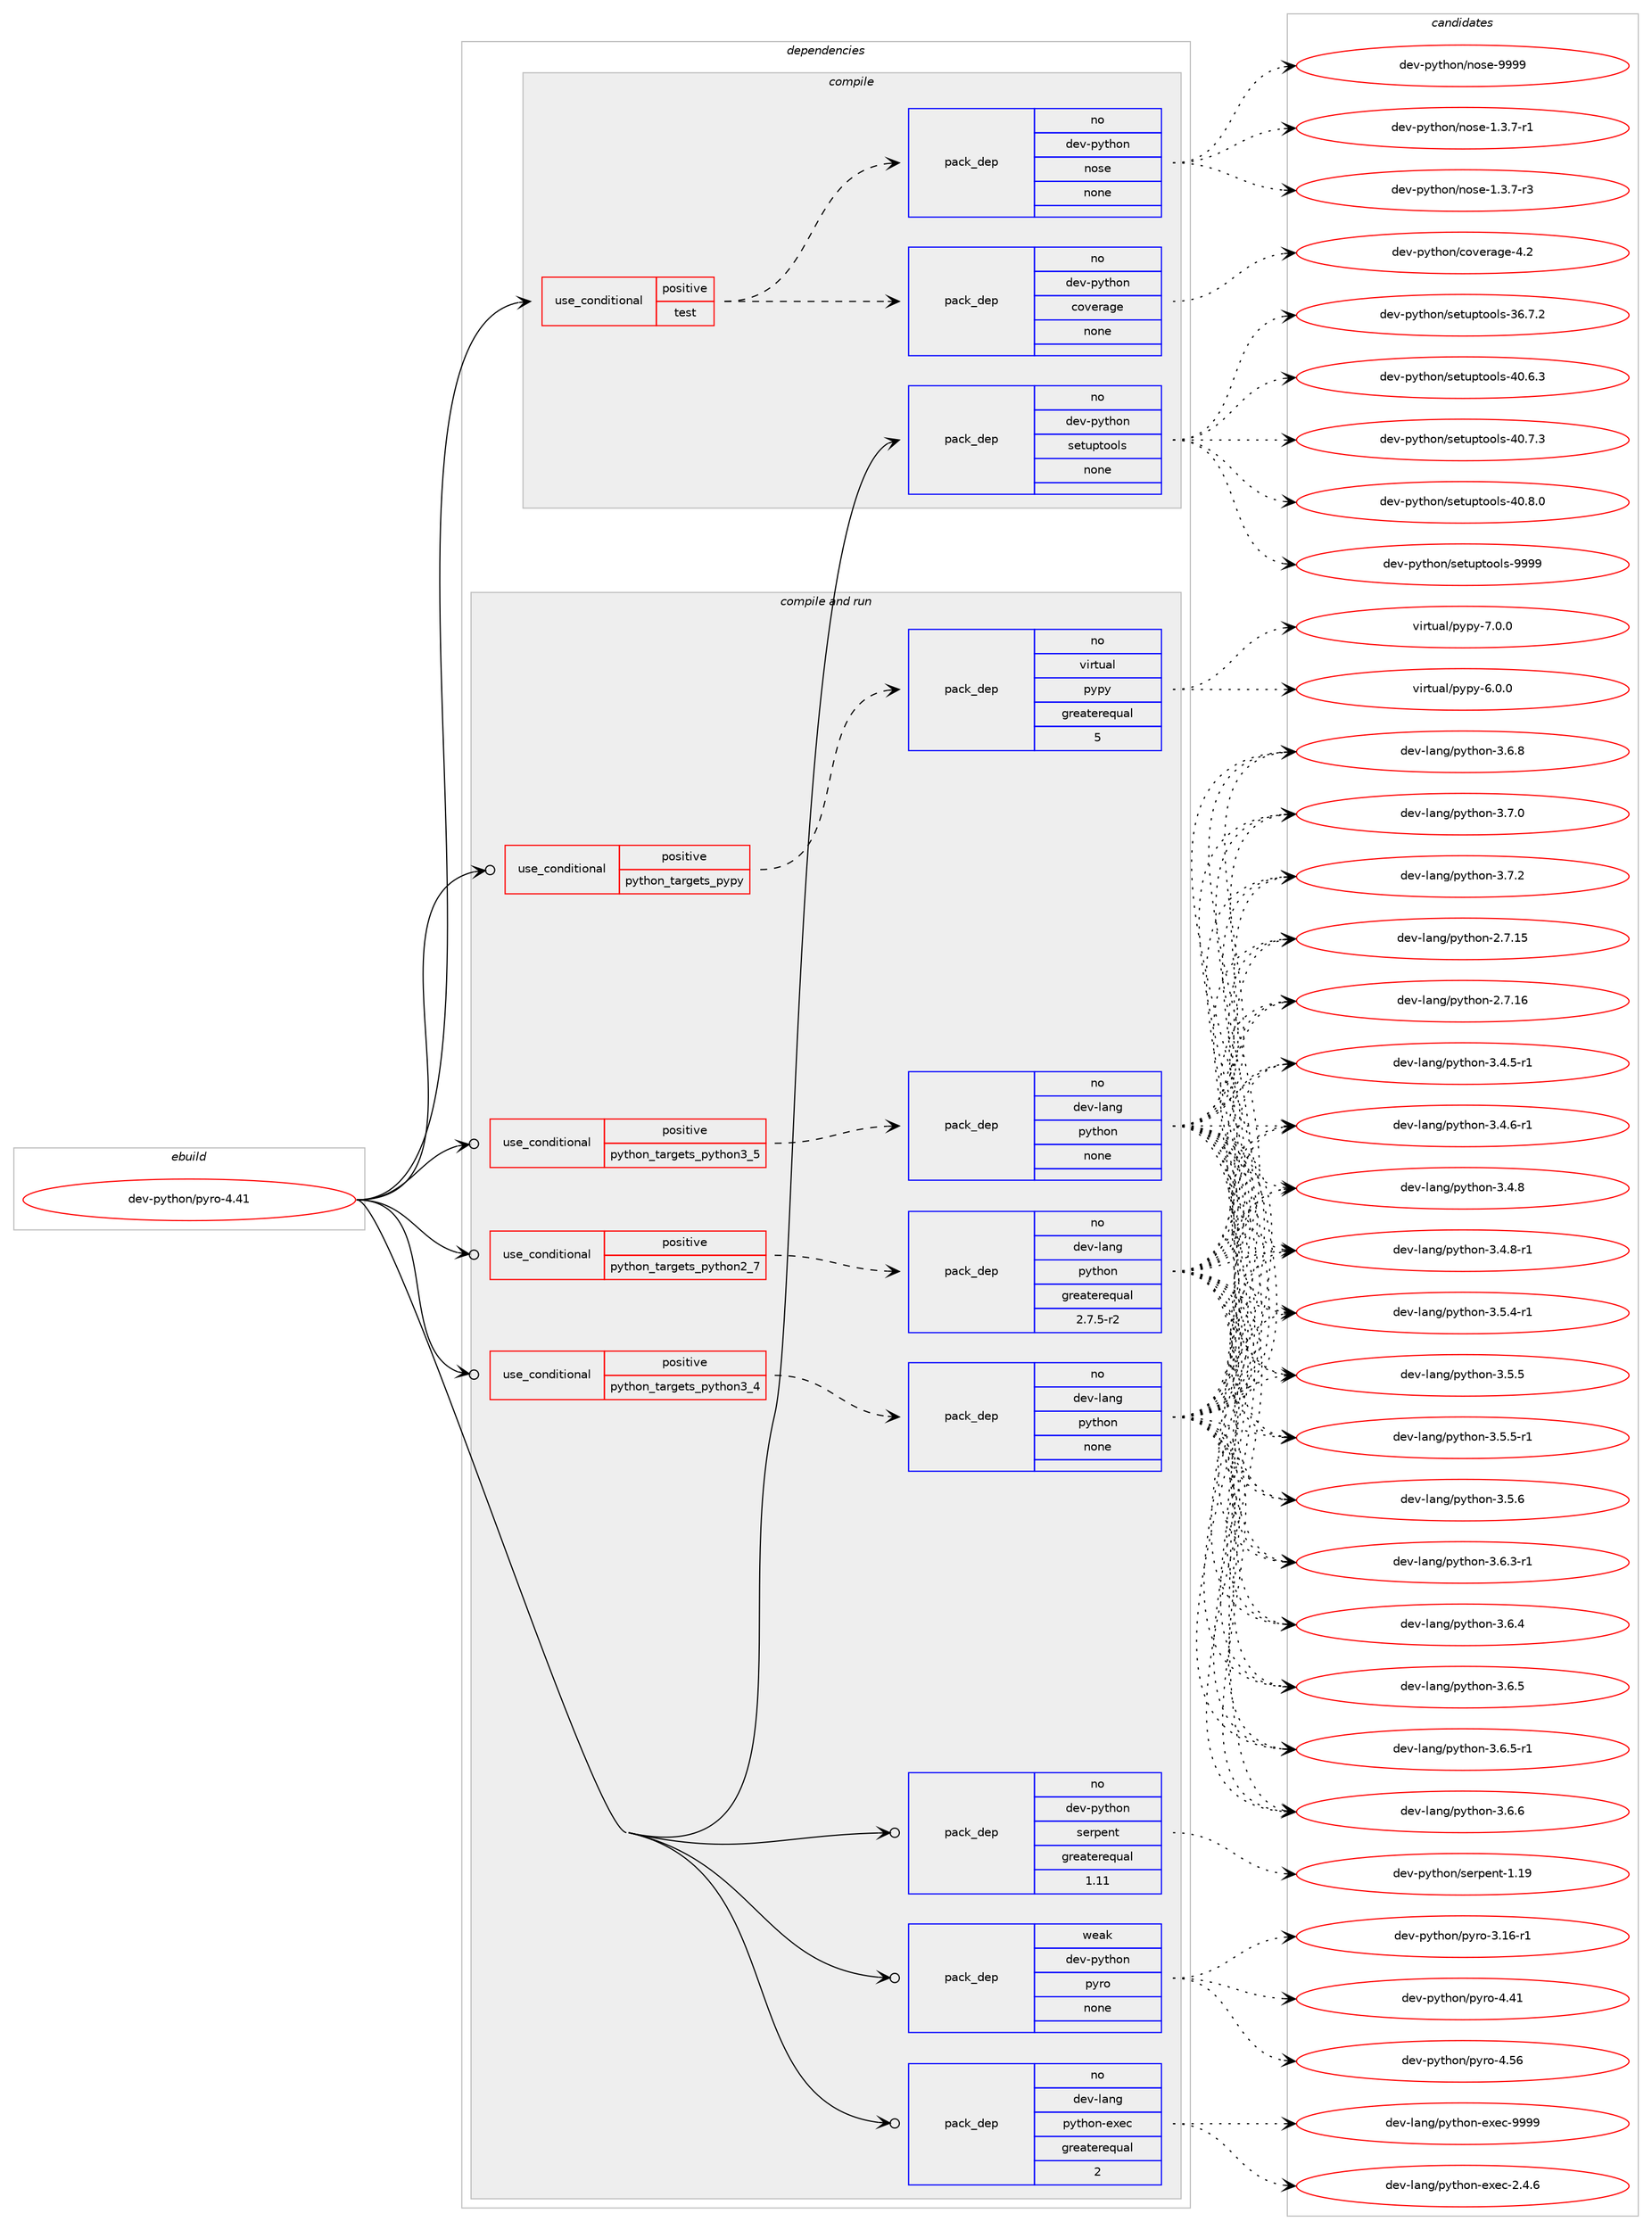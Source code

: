 digraph prolog {

# *************
# Graph options
# *************

newrank=true;
concentrate=true;
compound=true;
graph [rankdir=LR,fontname=Helvetica,fontsize=10,ranksep=1.5];#, ranksep=2.5, nodesep=0.2];
edge  [arrowhead=vee];
node  [fontname=Helvetica,fontsize=10];

# **********
# The ebuild
# **********

subgraph cluster_leftcol {
color=gray;
rank=same;
label=<<i>ebuild</i>>;
id [label="dev-python/pyro-4.41", color=red, width=4, href="../dev-python/pyro-4.41.svg"];
}

# ****************
# The dependencies
# ****************

subgraph cluster_midcol {
color=gray;
label=<<i>dependencies</i>>;
subgraph cluster_compile {
fillcolor="#eeeeee";
style=filled;
label=<<i>compile</i>>;
subgraph cond381674 {
dependency1431967 [label=<<TABLE BORDER="0" CELLBORDER="1" CELLSPACING="0" CELLPADDING="4"><TR><TD ROWSPAN="3" CELLPADDING="10">use_conditional</TD></TR><TR><TD>positive</TD></TR><TR><TD>test</TD></TR></TABLE>>, shape=none, color=red];
subgraph pack1026953 {
dependency1431968 [label=<<TABLE BORDER="0" CELLBORDER="1" CELLSPACING="0" CELLPADDING="4" WIDTH="220"><TR><TD ROWSPAN="6" CELLPADDING="30">pack_dep</TD></TR><TR><TD WIDTH="110">no</TD></TR><TR><TD>dev-python</TD></TR><TR><TD>coverage</TD></TR><TR><TD>none</TD></TR><TR><TD></TD></TR></TABLE>>, shape=none, color=blue];
}
dependency1431967:e -> dependency1431968:w [weight=20,style="dashed",arrowhead="vee"];
subgraph pack1026954 {
dependency1431969 [label=<<TABLE BORDER="0" CELLBORDER="1" CELLSPACING="0" CELLPADDING="4" WIDTH="220"><TR><TD ROWSPAN="6" CELLPADDING="30">pack_dep</TD></TR><TR><TD WIDTH="110">no</TD></TR><TR><TD>dev-python</TD></TR><TR><TD>nose</TD></TR><TR><TD>none</TD></TR><TR><TD></TD></TR></TABLE>>, shape=none, color=blue];
}
dependency1431967:e -> dependency1431969:w [weight=20,style="dashed",arrowhead="vee"];
}
id:e -> dependency1431967:w [weight=20,style="solid",arrowhead="vee"];
subgraph pack1026955 {
dependency1431970 [label=<<TABLE BORDER="0" CELLBORDER="1" CELLSPACING="0" CELLPADDING="4" WIDTH="220"><TR><TD ROWSPAN="6" CELLPADDING="30">pack_dep</TD></TR><TR><TD WIDTH="110">no</TD></TR><TR><TD>dev-python</TD></TR><TR><TD>setuptools</TD></TR><TR><TD>none</TD></TR><TR><TD></TD></TR></TABLE>>, shape=none, color=blue];
}
id:e -> dependency1431970:w [weight=20,style="solid",arrowhead="vee"];
}
subgraph cluster_compileandrun {
fillcolor="#eeeeee";
style=filled;
label=<<i>compile and run</i>>;
subgraph cond381675 {
dependency1431971 [label=<<TABLE BORDER="0" CELLBORDER="1" CELLSPACING="0" CELLPADDING="4"><TR><TD ROWSPAN="3" CELLPADDING="10">use_conditional</TD></TR><TR><TD>positive</TD></TR><TR><TD>python_targets_pypy</TD></TR></TABLE>>, shape=none, color=red];
subgraph pack1026956 {
dependency1431972 [label=<<TABLE BORDER="0" CELLBORDER="1" CELLSPACING="0" CELLPADDING="4" WIDTH="220"><TR><TD ROWSPAN="6" CELLPADDING="30">pack_dep</TD></TR><TR><TD WIDTH="110">no</TD></TR><TR><TD>virtual</TD></TR><TR><TD>pypy</TD></TR><TR><TD>greaterequal</TD></TR><TR><TD>5</TD></TR></TABLE>>, shape=none, color=blue];
}
dependency1431971:e -> dependency1431972:w [weight=20,style="dashed",arrowhead="vee"];
}
id:e -> dependency1431971:w [weight=20,style="solid",arrowhead="odotvee"];
subgraph cond381676 {
dependency1431973 [label=<<TABLE BORDER="0" CELLBORDER="1" CELLSPACING="0" CELLPADDING="4"><TR><TD ROWSPAN="3" CELLPADDING="10">use_conditional</TD></TR><TR><TD>positive</TD></TR><TR><TD>python_targets_python2_7</TD></TR></TABLE>>, shape=none, color=red];
subgraph pack1026957 {
dependency1431974 [label=<<TABLE BORDER="0" CELLBORDER="1" CELLSPACING="0" CELLPADDING="4" WIDTH="220"><TR><TD ROWSPAN="6" CELLPADDING="30">pack_dep</TD></TR><TR><TD WIDTH="110">no</TD></TR><TR><TD>dev-lang</TD></TR><TR><TD>python</TD></TR><TR><TD>greaterequal</TD></TR><TR><TD>2.7.5-r2</TD></TR></TABLE>>, shape=none, color=blue];
}
dependency1431973:e -> dependency1431974:w [weight=20,style="dashed",arrowhead="vee"];
}
id:e -> dependency1431973:w [weight=20,style="solid",arrowhead="odotvee"];
subgraph cond381677 {
dependency1431975 [label=<<TABLE BORDER="0" CELLBORDER="1" CELLSPACING="0" CELLPADDING="4"><TR><TD ROWSPAN="3" CELLPADDING="10">use_conditional</TD></TR><TR><TD>positive</TD></TR><TR><TD>python_targets_python3_4</TD></TR></TABLE>>, shape=none, color=red];
subgraph pack1026958 {
dependency1431976 [label=<<TABLE BORDER="0" CELLBORDER="1" CELLSPACING="0" CELLPADDING="4" WIDTH="220"><TR><TD ROWSPAN="6" CELLPADDING="30">pack_dep</TD></TR><TR><TD WIDTH="110">no</TD></TR><TR><TD>dev-lang</TD></TR><TR><TD>python</TD></TR><TR><TD>none</TD></TR><TR><TD></TD></TR></TABLE>>, shape=none, color=blue];
}
dependency1431975:e -> dependency1431976:w [weight=20,style="dashed",arrowhead="vee"];
}
id:e -> dependency1431975:w [weight=20,style="solid",arrowhead="odotvee"];
subgraph cond381678 {
dependency1431977 [label=<<TABLE BORDER="0" CELLBORDER="1" CELLSPACING="0" CELLPADDING="4"><TR><TD ROWSPAN="3" CELLPADDING="10">use_conditional</TD></TR><TR><TD>positive</TD></TR><TR><TD>python_targets_python3_5</TD></TR></TABLE>>, shape=none, color=red];
subgraph pack1026959 {
dependency1431978 [label=<<TABLE BORDER="0" CELLBORDER="1" CELLSPACING="0" CELLPADDING="4" WIDTH="220"><TR><TD ROWSPAN="6" CELLPADDING="30">pack_dep</TD></TR><TR><TD WIDTH="110">no</TD></TR><TR><TD>dev-lang</TD></TR><TR><TD>python</TD></TR><TR><TD>none</TD></TR><TR><TD></TD></TR></TABLE>>, shape=none, color=blue];
}
dependency1431977:e -> dependency1431978:w [weight=20,style="dashed",arrowhead="vee"];
}
id:e -> dependency1431977:w [weight=20,style="solid",arrowhead="odotvee"];
subgraph pack1026960 {
dependency1431979 [label=<<TABLE BORDER="0" CELLBORDER="1" CELLSPACING="0" CELLPADDING="4" WIDTH="220"><TR><TD ROWSPAN="6" CELLPADDING="30">pack_dep</TD></TR><TR><TD WIDTH="110">no</TD></TR><TR><TD>dev-lang</TD></TR><TR><TD>python-exec</TD></TR><TR><TD>greaterequal</TD></TR><TR><TD>2</TD></TR></TABLE>>, shape=none, color=blue];
}
id:e -> dependency1431979:w [weight=20,style="solid",arrowhead="odotvee"];
subgraph pack1026961 {
dependency1431980 [label=<<TABLE BORDER="0" CELLBORDER="1" CELLSPACING="0" CELLPADDING="4" WIDTH="220"><TR><TD ROWSPAN="6" CELLPADDING="30">pack_dep</TD></TR><TR><TD WIDTH="110">no</TD></TR><TR><TD>dev-python</TD></TR><TR><TD>serpent</TD></TR><TR><TD>greaterequal</TD></TR><TR><TD>1.11</TD></TR></TABLE>>, shape=none, color=blue];
}
id:e -> dependency1431980:w [weight=20,style="solid",arrowhead="odotvee"];
subgraph pack1026962 {
dependency1431981 [label=<<TABLE BORDER="0" CELLBORDER="1" CELLSPACING="0" CELLPADDING="4" WIDTH="220"><TR><TD ROWSPAN="6" CELLPADDING="30">pack_dep</TD></TR><TR><TD WIDTH="110">weak</TD></TR><TR><TD>dev-python</TD></TR><TR><TD>pyro</TD></TR><TR><TD>none</TD></TR><TR><TD></TD></TR></TABLE>>, shape=none, color=blue];
}
id:e -> dependency1431981:w [weight=20,style="solid",arrowhead="odotvee"];
}
subgraph cluster_run {
fillcolor="#eeeeee";
style=filled;
label=<<i>run</i>>;
}
}

# **************
# The candidates
# **************

subgraph cluster_choices {
rank=same;
color=gray;
label=<<i>candidates</i>>;

subgraph choice1026953 {
color=black;
nodesep=1;
choice1001011184511212111610411111047991111181011149710310145524650 [label="dev-python/coverage-4.2", color=red, width=4,href="../dev-python/coverage-4.2.svg"];
dependency1431968:e -> choice1001011184511212111610411111047991111181011149710310145524650:w [style=dotted,weight="100"];
}
subgraph choice1026954 {
color=black;
nodesep=1;
choice10010111845112121116104111110471101111151014549465146554511449 [label="dev-python/nose-1.3.7-r1", color=red, width=4,href="../dev-python/nose-1.3.7-r1.svg"];
choice10010111845112121116104111110471101111151014549465146554511451 [label="dev-python/nose-1.3.7-r3", color=red, width=4,href="../dev-python/nose-1.3.7-r3.svg"];
choice10010111845112121116104111110471101111151014557575757 [label="dev-python/nose-9999", color=red, width=4,href="../dev-python/nose-9999.svg"];
dependency1431969:e -> choice10010111845112121116104111110471101111151014549465146554511449:w [style=dotted,weight="100"];
dependency1431969:e -> choice10010111845112121116104111110471101111151014549465146554511451:w [style=dotted,weight="100"];
dependency1431969:e -> choice10010111845112121116104111110471101111151014557575757:w [style=dotted,weight="100"];
}
subgraph choice1026955 {
color=black;
nodesep=1;
choice100101118451121211161041111104711510111611711211611111110811545515446554650 [label="dev-python/setuptools-36.7.2", color=red, width=4,href="../dev-python/setuptools-36.7.2.svg"];
choice100101118451121211161041111104711510111611711211611111110811545524846544651 [label="dev-python/setuptools-40.6.3", color=red, width=4,href="../dev-python/setuptools-40.6.3.svg"];
choice100101118451121211161041111104711510111611711211611111110811545524846554651 [label="dev-python/setuptools-40.7.3", color=red, width=4,href="../dev-python/setuptools-40.7.3.svg"];
choice100101118451121211161041111104711510111611711211611111110811545524846564648 [label="dev-python/setuptools-40.8.0", color=red, width=4,href="../dev-python/setuptools-40.8.0.svg"];
choice10010111845112121116104111110471151011161171121161111111081154557575757 [label="dev-python/setuptools-9999", color=red, width=4,href="../dev-python/setuptools-9999.svg"];
dependency1431970:e -> choice100101118451121211161041111104711510111611711211611111110811545515446554650:w [style=dotted,weight="100"];
dependency1431970:e -> choice100101118451121211161041111104711510111611711211611111110811545524846544651:w [style=dotted,weight="100"];
dependency1431970:e -> choice100101118451121211161041111104711510111611711211611111110811545524846554651:w [style=dotted,weight="100"];
dependency1431970:e -> choice100101118451121211161041111104711510111611711211611111110811545524846564648:w [style=dotted,weight="100"];
dependency1431970:e -> choice10010111845112121116104111110471151011161171121161111111081154557575757:w [style=dotted,weight="100"];
}
subgraph choice1026956 {
color=black;
nodesep=1;
choice1181051141161179710847112121112121455446484648 [label="virtual/pypy-6.0.0", color=red, width=4,href="../virtual/pypy-6.0.0.svg"];
choice1181051141161179710847112121112121455546484648 [label="virtual/pypy-7.0.0", color=red, width=4,href="../virtual/pypy-7.0.0.svg"];
dependency1431972:e -> choice1181051141161179710847112121112121455446484648:w [style=dotted,weight="100"];
dependency1431972:e -> choice1181051141161179710847112121112121455546484648:w [style=dotted,weight="100"];
}
subgraph choice1026957 {
color=black;
nodesep=1;
choice10010111845108971101034711212111610411111045504655464953 [label="dev-lang/python-2.7.15", color=red, width=4,href="../dev-lang/python-2.7.15.svg"];
choice10010111845108971101034711212111610411111045504655464954 [label="dev-lang/python-2.7.16", color=red, width=4,href="../dev-lang/python-2.7.16.svg"];
choice1001011184510897110103471121211161041111104551465246534511449 [label="dev-lang/python-3.4.5-r1", color=red, width=4,href="../dev-lang/python-3.4.5-r1.svg"];
choice1001011184510897110103471121211161041111104551465246544511449 [label="dev-lang/python-3.4.6-r1", color=red, width=4,href="../dev-lang/python-3.4.6-r1.svg"];
choice100101118451089711010347112121116104111110455146524656 [label="dev-lang/python-3.4.8", color=red, width=4,href="../dev-lang/python-3.4.8.svg"];
choice1001011184510897110103471121211161041111104551465246564511449 [label="dev-lang/python-3.4.8-r1", color=red, width=4,href="../dev-lang/python-3.4.8-r1.svg"];
choice1001011184510897110103471121211161041111104551465346524511449 [label="dev-lang/python-3.5.4-r1", color=red, width=4,href="../dev-lang/python-3.5.4-r1.svg"];
choice100101118451089711010347112121116104111110455146534653 [label="dev-lang/python-3.5.5", color=red, width=4,href="../dev-lang/python-3.5.5.svg"];
choice1001011184510897110103471121211161041111104551465346534511449 [label="dev-lang/python-3.5.5-r1", color=red, width=4,href="../dev-lang/python-3.5.5-r1.svg"];
choice100101118451089711010347112121116104111110455146534654 [label="dev-lang/python-3.5.6", color=red, width=4,href="../dev-lang/python-3.5.6.svg"];
choice1001011184510897110103471121211161041111104551465446514511449 [label="dev-lang/python-3.6.3-r1", color=red, width=4,href="../dev-lang/python-3.6.3-r1.svg"];
choice100101118451089711010347112121116104111110455146544652 [label="dev-lang/python-3.6.4", color=red, width=4,href="../dev-lang/python-3.6.4.svg"];
choice100101118451089711010347112121116104111110455146544653 [label="dev-lang/python-3.6.5", color=red, width=4,href="../dev-lang/python-3.6.5.svg"];
choice1001011184510897110103471121211161041111104551465446534511449 [label="dev-lang/python-3.6.5-r1", color=red, width=4,href="../dev-lang/python-3.6.5-r1.svg"];
choice100101118451089711010347112121116104111110455146544654 [label="dev-lang/python-3.6.6", color=red, width=4,href="../dev-lang/python-3.6.6.svg"];
choice100101118451089711010347112121116104111110455146544656 [label="dev-lang/python-3.6.8", color=red, width=4,href="../dev-lang/python-3.6.8.svg"];
choice100101118451089711010347112121116104111110455146554648 [label="dev-lang/python-3.7.0", color=red, width=4,href="../dev-lang/python-3.7.0.svg"];
choice100101118451089711010347112121116104111110455146554650 [label="dev-lang/python-3.7.2", color=red, width=4,href="../dev-lang/python-3.7.2.svg"];
dependency1431974:e -> choice10010111845108971101034711212111610411111045504655464953:w [style=dotted,weight="100"];
dependency1431974:e -> choice10010111845108971101034711212111610411111045504655464954:w [style=dotted,weight="100"];
dependency1431974:e -> choice1001011184510897110103471121211161041111104551465246534511449:w [style=dotted,weight="100"];
dependency1431974:e -> choice1001011184510897110103471121211161041111104551465246544511449:w [style=dotted,weight="100"];
dependency1431974:e -> choice100101118451089711010347112121116104111110455146524656:w [style=dotted,weight="100"];
dependency1431974:e -> choice1001011184510897110103471121211161041111104551465246564511449:w [style=dotted,weight="100"];
dependency1431974:e -> choice1001011184510897110103471121211161041111104551465346524511449:w [style=dotted,weight="100"];
dependency1431974:e -> choice100101118451089711010347112121116104111110455146534653:w [style=dotted,weight="100"];
dependency1431974:e -> choice1001011184510897110103471121211161041111104551465346534511449:w [style=dotted,weight="100"];
dependency1431974:e -> choice100101118451089711010347112121116104111110455146534654:w [style=dotted,weight="100"];
dependency1431974:e -> choice1001011184510897110103471121211161041111104551465446514511449:w [style=dotted,weight="100"];
dependency1431974:e -> choice100101118451089711010347112121116104111110455146544652:w [style=dotted,weight="100"];
dependency1431974:e -> choice100101118451089711010347112121116104111110455146544653:w [style=dotted,weight="100"];
dependency1431974:e -> choice1001011184510897110103471121211161041111104551465446534511449:w [style=dotted,weight="100"];
dependency1431974:e -> choice100101118451089711010347112121116104111110455146544654:w [style=dotted,weight="100"];
dependency1431974:e -> choice100101118451089711010347112121116104111110455146544656:w [style=dotted,weight="100"];
dependency1431974:e -> choice100101118451089711010347112121116104111110455146554648:w [style=dotted,weight="100"];
dependency1431974:e -> choice100101118451089711010347112121116104111110455146554650:w [style=dotted,weight="100"];
}
subgraph choice1026958 {
color=black;
nodesep=1;
choice10010111845108971101034711212111610411111045504655464953 [label="dev-lang/python-2.7.15", color=red, width=4,href="../dev-lang/python-2.7.15.svg"];
choice10010111845108971101034711212111610411111045504655464954 [label="dev-lang/python-2.7.16", color=red, width=4,href="../dev-lang/python-2.7.16.svg"];
choice1001011184510897110103471121211161041111104551465246534511449 [label="dev-lang/python-3.4.5-r1", color=red, width=4,href="../dev-lang/python-3.4.5-r1.svg"];
choice1001011184510897110103471121211161041111104551465246544511449 [label="dev-lang/python-3.4.6-r1", color=red, width=4,href="../dev-lang/python-3.4.6-r1.svg"];
choice100101118451089711010347112121116104111110455146524656 [label="dev-lang/python-3.4.8", color=red, width=4,href="../dev-lang/python-3.4.8.svg"];
choice1001011184510897110103471121211161041111104551465246564511449 [label="dev-lang/python-3.4.8-r1", color=red, width=4,href="../dev-lang/python-3.4.8-r1.svg"];
choice1001011184510897110103471121211161041111104551465346524511449 [label="dev-lang/python-3.5.4-r1", color=red, width=4,href="../dev-lang/python-3.5.4-r1.svg"];
choice100101118451089711010347112121116104111110455146534653 [label="dev-lang/python-3.5.5", color=red, width=4,href="../dev-lang/python-3.5.5.svg"];
choice1001011184510897110103471121211161041111104551465346534511449 [label="dev-lang/python-3.5.5-r1", color=red, width=4,href="../dev-lang/python-3.5.5-r1.svg"];
choice100101118451089711010347112121116104111110455146534654 [label="dev-lang/python-3.5.6", color=red, width=4,href="../dev-lang/python-3.5.6.svg"];
choice1001011184510897110103471121211161041111104551465446514511449 [label="dev-lang/python-3.6.3-r1", color=red, width=4,href="../dev-lang/python-3.6.3-r1.svg"];
choice100101118451089711010347112121116104111110455146544652 [label="dev-lang/python-3.6.4", color=red, width=4,href="../dev-lang/python-3.6.4.svg"];
choice100101118451089711010347112121116104111110455146544653 [label="dev-lang/python-3.6.5", color=red, width=4,href="../dev-lang/python-3.6.5.svg"];
choice1001011184510897110103471121211161041111104551465446534511449 [label="dev-lang/python-3.6.5-r1", color=red, width=4,href="../dev-lang/python-3.6.5-r1.svg"];
choice100101118451089711010347112121116104111110455146544654 [label="dev-lang/python-3.6.6", color=red, width=4,href="../dev-lang/python-3.6.6.svg"];
choice100101118451089711010347112121116104111110455146544656 [label="dev-lang/python-3.6.8", color=red, width=4,href="../dev-lang/python-3.6.8.svg"];
choice100101118451089711010347112121116104111110455146554648 [label="dev-lang/python-3.7.0", color=red, width=4,href="../dev-lang/python-3.7.0.svg"];
choice100101118451089711010347112121116104111110455146554650 [label="dev-lang/python-3.7.2", color=red, width=4,href="../dev-lang/python-3.7.2.svg"];
dependency1431976:e -> choice10010111845108971101034711212111610411111045504655464953:w [style=dotted,weight="100"];
dependency1431976:e -> choice10010111845108971101034711212111610411111045504655464954:w [style=dotted,weight="100"];
dependency1431976:e -> choice1001011184510897110103471121211161041111104551465246534511449:w [style=dotted,weight="100"];
dependency1431976:e -> choice1001011184510897110103471121211161041111104551465246544511449:w [style=dotted,weight="100"];
dependency1431976:e -> choice100101118451089711010347112121116104111110455146524656:w [style=dotted,weight="100"];
dependency1431976:e -> choice1001011184510897110103471121211161041111104551465246564511449:w [style=dotted,weight="100"];
dependency1431976:e -> choice1001011184510897110103471121211161041111104551465346524511449:w [style=dotted,weight="100"];
dependency1431976:e -> choice100101118451089711010347112121116104111110455146534653:w [style=dotted,weight="100"];
dependency1431976:e -> choice1001011184510897110103471121211161041111104551465346534511449:w [style=dotted,weight="100"];
dependency1431976:e -> choice100101118451089711010347112121116104111110455146534654:w [style=dotted,weight="100"];
dependency1431976:e -> choice1001011184510897110103471121211161041111104551465446514511449:w [style=dotted,weight="100"];
dependency1431976:e -> choice100101118451089711010347112121116104111110455146544652:w [style=dotted,weight="100"];
dependency1431976:e -> choice100101118451089711010347112121116104111110455146544653:w [style=dotted,weight="100"];
dependency1431976:e -> choice1001011184510897110103471121211161041111104551465446534511449:w [style=dotted,weight="100"];
dependency1431976:e -> choice100101118451089711010347112121116104111110455146544654:w [style=dotted,weight="100"];
dependency1431976:e -> choice100101118451089711010347112121116104111110455146544656:w [style=dotted,weight="100"];
dependency1431976:e -> choice100101118451089711010347112121116104111110455146554648:w [style=dotted,weight="100"];
dependency1431976:e -> choice100101118451089711010347112121116104111110455146554650:w [style=dotted,weight="100"];
}
subgraph choice1026959 {
color=black;
nodesep=1;
choice10010111845108971101034711212111610411111045504655464953 [label="dev-lang/python-2.7.15", color=red, width=4,href="../dev-lang/python-2.7.15.svg"];
choice10010111845108971101034711212111610411111045504655464954 [label="dev-lang/python-2.7.16", color=red, width=4,href="../dev-lang/python-2.7.16.svg"];
choice1001011184510897110103471121211161041111104551465246534511449 [label="dev-lang/python-3.4.5-r1", color=red, width=4,href="../dev-lang/python-3.4.5-r1.svg"];
choice1001011184510897110103471121211161041111104551465246544511449 [label="dev-lang/python-3.4.6-r1", color=red, width=4,href="../dev-lang/python-3.4.6-r1.svg"];
choice100101118451089711010347112121116104111110455146524656 [label="dev-lang/python-3.4.8", color=red, width=4,href="../dev-lang/python-3.4.8.svg"];
choice1001011184510897110103471121211161041111104551465246564511449 [label="dev-lang/python-3.4.8-r1", color=red, width=4,href="../dev-lang/python-3.4.8-r1.svg"];
choice1001011184510897110103471121211161041111104551465346524511449 [label="dev-lang/python-3.5.4-r1", color=red, width=4,href="../dev-lang/python-3.5.4-r1.svg"];
choice100101118451089711010347112121116104111110455146534653 [label="dev-lang/python-3.5.5", color=red, width=4,href="../dev-lang/python-3.5.5.svg"];
choice1001011184510897110103471121211161041111104551465346534511449 [label="dev-lang/python-3.5.5-r1", color=red, width=4,href="../dev-lang/python-3.5.5-r1.svg"];
choice100101118451089711010347112121116104111110455146534654 [label="dev-lang/python-3.5.6", color=red, width=4,href="../dev-lang/python-3.5.6.svg"];
choice1001011184510897110103471121211161041111104551465446514511449 [label="dev-lang/python-3.6.3-r1", color=red, width=4,href="../dev-lang/python-3.6.3-r1.svg"];
choice100101118451089711010347112121116104111110455146544652 [label="dev-lang/python-3.6.4", color=red, width=4,href="../dev-lang/python-3.6.4.svg"];
choice100101118451089711010347112121116104111110455146544653 [label="dev-lang/python-3.6.5", color=red, width=4,href="../dev-lang/python-3.6.5.svg"];
choice1001011184510897110103471121211161041111104551465446534511449 [label="dev-lang/python-3.6.5-r1", color=red, width=4,href="../dev-lang/python-3.6.5-r1.svg"];
choice100101118451089711010347112121116104111110455146544654 [label="dev-lang/python-3.6.6", color=red, width=4,href="../dev-lang/python-3.6.6.svg"];
choice100101118451089711010347112121116104111110455146544656 [label="dev-lang/python-3.6.8", color=red, width=4,href="../dev-lang/python-3.6.8.svg"];
choice100101118451089711010347112121116104111110455146554648 [label="dev-lang/python-3.7.0", color=red, width=4,href="../dev-lang/python-3.7.0.svg"];
choice100101118451089711010347112121116104111110455146554650 [label="dev-lang/python-3.7.2", color=red, width=4,href="../dev-lang/python-3.7.2.svg"];
dependency1431978:e -> choice10010111845108971101034711212111610411111045504655464953:w [style=dotted,weight="100"];
dependency1431978:e -> choice10010111845108971101034711212111610411111045504655464954:w [style=dotted,weight="100"];
dependency1431978:e -> choice1001011184510897110103471121211161041111104551465246534511449:w [style=dotted,weight="100"];
dependency1431978:e -> choice1001011184510897110103471121211161041111104551465246544511449:w [style=dotted,weight="100"];
dependency1431978:e -> choice100101118451089711010347112121116104111110455146524656:w [style=dotted,weight="100"];
dependency1431978:e -> choice1001011184510897110103471121211161041111104551465246564511449:w [style=dotted,weight="100"];
dependency1431978:e -> choice1001011184510897110103471121211161041111104551465346524511449:w [style=dotted,weight="100"];
dependency1431978:e -> choice100101118451089711010347112121116104111110455146534653:w [style=dotted,weight="100"];
dependency1431978:e -> choice1001011184510897110103471121211161041111104551465346534511449:w [style=dotted,weight="100"];
dependency1431978:e -> choice100101118451089711010347112121116104111110455146534654:w [style=dotted,weight="100"];
dependency1431978:e -> choice1001011184510897110103471121211161041111104551465446514511449:w [style=dotted,weight="100"];
dependency1431978:e -> choice100101118451089711010347112121116104111110455146544652:w [style=dotted,weight="100"];
dependency1431978:e -> choice100101118451089711010347112121116104111110455146544653:w [style=dotted,weight="100"];
dependency1431978:e -> choice1001011184510897110103471121211161041111104551465446534511449:w [style=dotted,weight="100"];
dependency1431978:e -> choice100101118451089711010347112121116104111110455146544654:w [style=dotted,weight="100"];
dependency1431978:e -> choice100101118451089711010347112121116104111110455146544656:w [style=dotted,weight="100"];
dependency1431978:e -> choice100101118451089711010347112121116104111110455146554648:w [style=dotted,weight="100"];
dependency1431978:e -> choice100101118451089711010347112121116104111110455146554650:w [style=dotted,weight="100"];
}
subgraph choice1026960 {
color=black;
nodesep=1;
choice1001011184510897110103471121211161041111104510112010199455046524654 [label="dev-lang/python-exec-2.4.6", color=red, width=4,href="../dev-lang/python-exec-2.4.6.svg"];
choice10010111845108971101034711212111610411111045101120101994557575757 [label="dev-lang/python-exec-9999", color=red, width=4,href="../dev-lang/python-exec-9999.svg"];
dependency1431979:e -> choice1001011184510897110103471121211161041111104510112010199455046524654:w [style=dotted,weight="100"];
dependency1431979:e -> choice10010111845108971101034711212111610411111045101120101994557575757:w [style=dotted,weight="100"];
}
subgraph choice1026961 {
color=black;
nodesep=1;
choice10010111845112121116104111110471151011141121011101164549464957 [label="dev-python/serpent-1.19", color=red, width=4,href="../dev-python/serpent-1.19.svg"];
dependency1431980:e -> choice10010111845112121116104111110471151011141121011101164549464957:w [style=dotted,weight="100"];
}
subgraph choice1026962 {
color=black;
nodesep=1;
choice100101118451121211161041111104711212111411145514649544511449 [label="dev-python/pyro-3.16-r1", color=red, width=4,href="../dev-python/pyro-3.16-r1.svg"];
choice10010111845112121116104111110471121211141114552465249 [label="dev-python/pyro-4.41", color=red, width=4,href="../dev-python/pyro-4.41.svg"];
choice10010111845112121116104111110471121211141114552465354 [label="dev-python/pyro-4.56", color=red, width=4,href="../dev-python/pyro-4.56.svg"];
dependency1431981:e -> choice100101118451121211161041111104711212111411145514649544511449:w [style=dotted,weight="100"];
dependency1431981:e -> choice10010111845112121116104111110471121211141114552465249:w [style=dotted,weight="100"];
dependency1431981:e -> choice10010111845112121116104111110471121211141114552465354:w [style=dotted,weight="100"];
}
}

}
